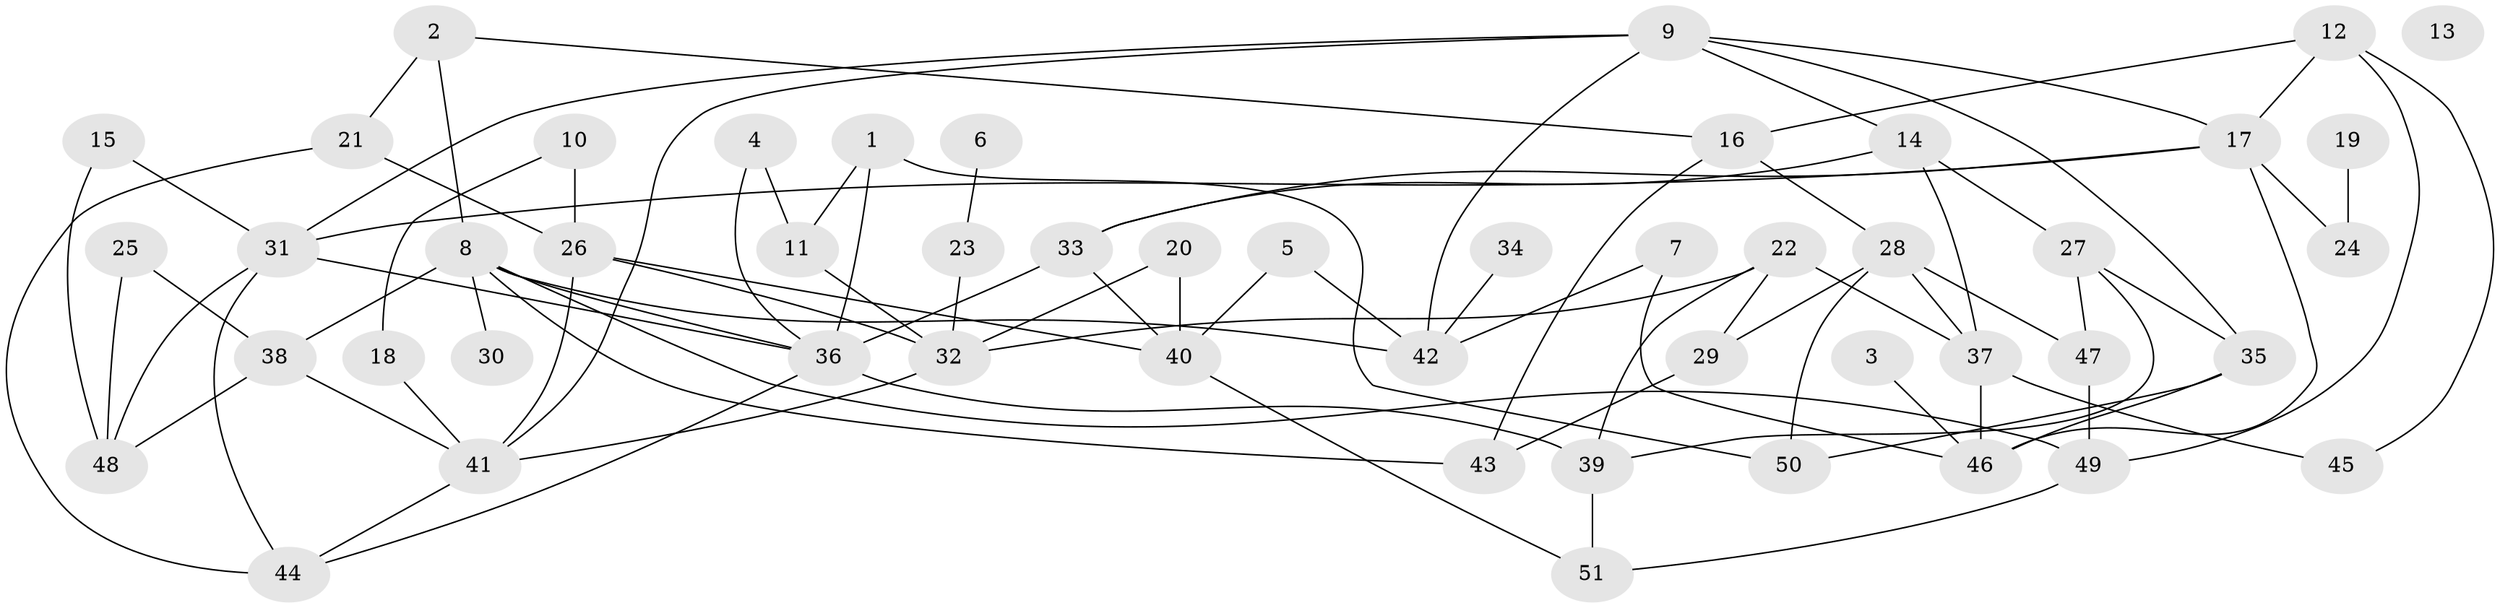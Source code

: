 // Generated by graph-tools (version 1.1) at 2025/33/03/09/25 02:33:43]
// undirected, 51 vertices, 88 edges
graph export_dot {
graph [start="1"]
  node [color=gray90,style=filled];
  1;
  2;
  3;
  4;
  5;
  6;
  7;
  8;
  9;
  10;
  11;
  12;
  13;
  14;
  15;
  16;
  17;
  18;
  19;
  20;
  21;
  22;
  23;
  24;
  25;
  26;
  27;
  28;
  29;
  30;
  31;
  32;
  33;
  34;
  35;
  36;
  37;
  38;
  39;
  40;
  41;
  42;
  43;
  44;
  45;
  46;
  47;
  48;
  49;
  50;
  51;
  1 -- 11;
  1 -- 36;
  1 -- 50;
  2 -- 8;
  2 -- 16;
  2 -- 21;
  3 -- 46;
  4 -- 11;
  4 -- 36;
  5 -- 40;
  5 -- 42;
  6 -- 23;
  7 -- 42;
  7 -- 46;
  8 -- 30;
  8 -- 36;
  8 -- 38;
  8 -- 42;
  8 -- 43;
  8 -- 49;
  9 -- 14;
  9 -- 17;
  9 -- 31;
  9 -- 35;
  9 -- 41;
  9 -- 42;
  10 -- 18;
  10 -- 26;
  11 -- 32;
  12 -- 16;
  12 -- 17;
  12 -- 45;
  12 -- 49;
  14 -- 27;
  14 -- 33;
  14 -- 37;
  15 -- 31;
  15 -- 48;
  16 -- 28;
  16 -- 43;
  17 -- 24;
  17 -- 31;
  17 -- 33;
  17 -- 46;
  18 -- 41;
  19 -- 24;
  20 -- 32;
  20 -- 40;
  21 -- 26;
  21 -- 44;
  22 -- 29;
  22 -- 32;
  22 -- 37;
  22 -- 39;
  23 -- 32;
  25 -- 38;
  25 -- 48;
  26 -- 32;
  26 -- 40;
  26 -- 41;
  27 -- 35;
  27 -- 39;
  27 -- 47;
  28 -- 29;
  28 -- 37;
  28 -- 47;
  28 -- 50;
  29 -- 43;
  31 -- 36;
  31 -- 44;
  31 -- 48;
  32 -- 41;
  33 -- 36;
  33 -- 40;
  34 -- 42;
  35 -- 46;
  35 -- 50;
  36 -- 39;
  36 -- 44;
  37 -- 45;
  37 -- 46;
  38 -- 41;
  38 -- 48;
  39 -- 51;
  40 -- 51;
  41 -- 44;
  47 -- 49;
  49 -- 51;
}
